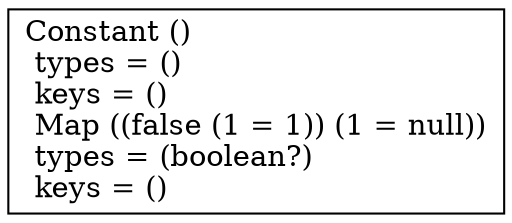 digraph G {
    node0 [shape = record, label=" Constant ()\l  types = ()\l  keys = ()\l Map ((false  (1 = 1))  (1 = null))\l  types = (boolean?)\l  keys = ()\l"]
}
